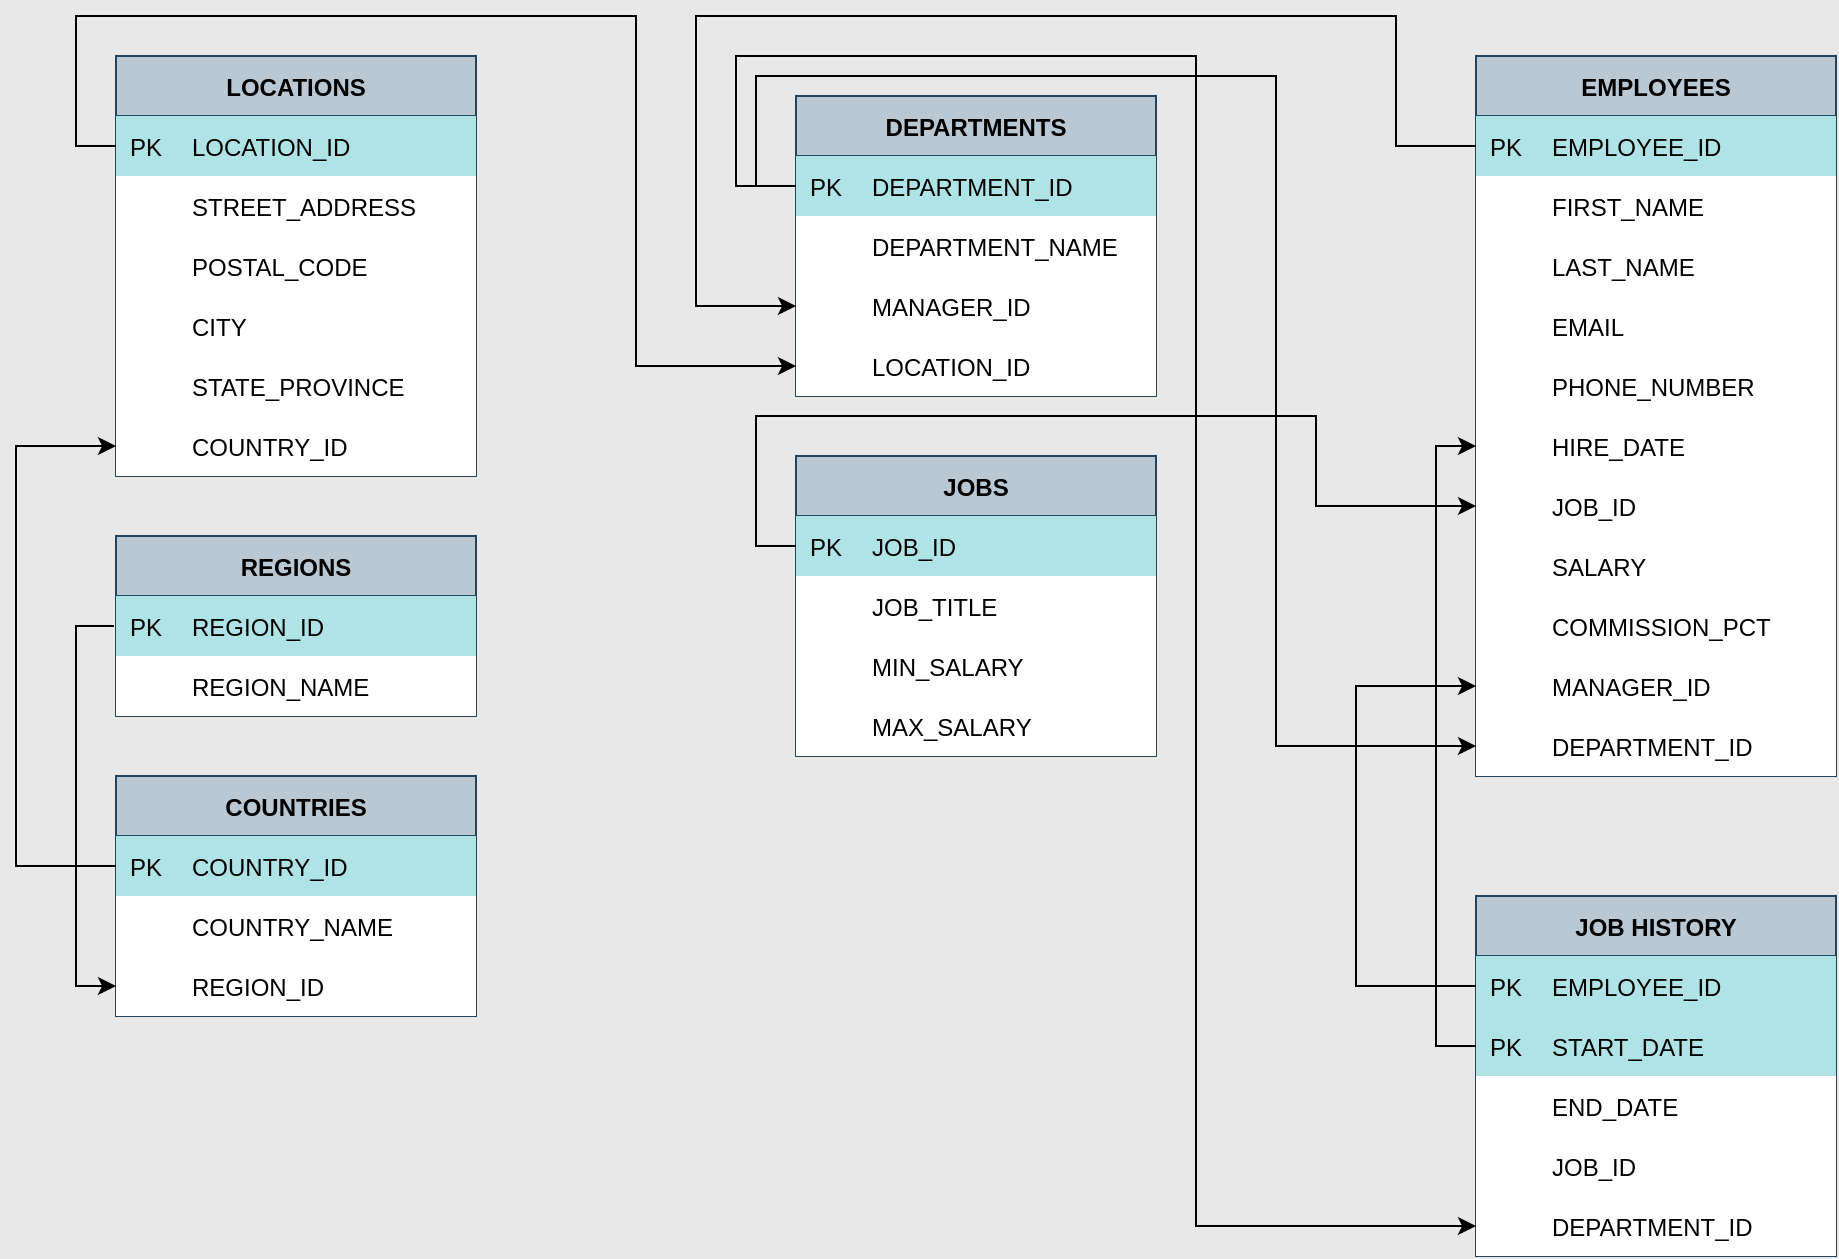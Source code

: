 <mxfile version="20.8.5" type="github">
  <diagram id="HLguGYN4r0BO6zbHhLUL" name="Page-1">
    <mxGraphModel dx="2074" dy="1160" grid="1" gridSize="10" guides="1" tooltips="1" connect="1" arrows="1" fold="1" page="1" pageScale="1" pageWidth="1100" pageHeight="850" background="#E8E8E8" math="0" shadow="0">
      <root>
        <mxCell id="0" />
        <mxCell id="1" parent="0" />
        <mxCell id="9vL8RQ6ZQGDi2CTPwXc4-53" value="REGIONS" style="shape=table;startSize=30;container=1;collapsible=1;childLayout=tableLayout;fixedRows=1;rowLines=0;fontStyle=1;align=center;resizeLast=1;swimlaneFillColor=none;fillColor=#bac8d3;strokeColor=#23445d;" parent="1" vertex="1">
          <mxGeometry x="120" y="380" width="180" height="90" as="geometry">
            <mxRectangle x="40" y="80" width="100" height="30" as="alternateBounds" />
          </mxGeometry>
        </mxCell>
        <mxCell id="9vL8RQ6ZQGDi2CTPwXc4-57" value="" style="shape=tableRow;horizontal=0;startSize=0;swimlaneHead=0;swimlaneBody=0;collapsible=0;dropTarget=0;points=[[0,0.5],[1,0.5]];portConstraint=eastwest;top=0;left=0;right=0;bottom=0;perimeterSpacing=1;swimlaneFillColor=none;" parent="9vL8RQ6ZQGDi2CTPwXc4-53" vertex="1">
          <mxGeometry y="30" width="180" height="30" as="geometry" />
        </mxCell>
        <mxCell id="9vL8RQ6ZQGDi2CTPwXc4-58" value="PK" style="shape=partialRectangle;connectable=0;top=0;left=0;bottom=0;right=0;editable=1;overflow=hidden;labelBorderColor=none;perimeterSpacing=0;swimlaneFillColor=none;fillColor=#b0e3e6;strokeColor=#0e8088;" parent="9vL8RQ6ZQGDi2CTPwXc4-57" vertex="1">
          <mxGeometry width="30" height="30" as="geometry">
            <mxRectangle width="30" height="30" as="alternateBounds" />
          </mxGeometry>
        </mxCell>
        <mxCell id="9vL8RQ6ZQGDi2CTPwXc4-59" value="REGION_ID" style="shape=partialRectangle;connectable=0;top=0;left=0;bottom=0;right=0;align=left;spacingLeft=6;overflow=hidden;swimlaneFillColor=none;fillColor=#b0e3e6;strokeColor=#0e8088;" parent="9vL8RQ6ZQGDi2CTPwXc4-57" vertex="1">
          <mxGeometry x="30" width="150" height="30" as="geometry">
            <mxRectangle width="150" height="30" as="alternateBounds" />
          </mxGeometry>
        </mxCell>
        <mxCell id="9vL8RQ6ZQGDi2CTPwXc4-60" value="" style="shape=tableRow;horizontal=0;startSize=0;swimlaneHead=0;swimlaneBody=0;collapsible=0;dropTarget=0;points=[[0,0.5],[1,0.5]];portConstraint=eastwest;top=0;left=0;right=0;bottom=0;swimlaneFillColor=none;" parent="9vL8RQ6ZQGDi2CTPwXc4-53" vertex="1">
          <mxGeometry y="60" width="180" height="30" as="geometry" />
        </mxCell>
        <mxCell id="9vL8RQ6ZQGDi2CTPwXc4-61" value="" style="shape=partialRectangle;connectable=0;top=0;left=0;bottom=0;right=0;editable=1;overflow=hidden;swimlaneFillColor=none;" parent="9vL8RQ6ZQGDi2CTPwXc4-60" vertex="1">
          <mxGeometry width="30" height="30" as="geometry">
            <mxRectangle width="30" height="30" as="alternateBounds" />
          </mxGeometry>
        </mxCell>
        <mxCell id="9vL8RQ6ZQGDi2CTPwXc4-62" value="REGION_NAME" style="shape=partialRectangle;connectable=0;top=0;left=0;bottom=0;right=0;align=left;spacingLeft=6;overflow=hidden;swimlaneFillColor=none;" parent="9vL8RQ6ZQGDi2CTPwXc4-60" vertex="1">
          <mxGeometry x="30" width="150" height="30" as="geometry">
            <mxRectangle width="150" height="30" as="alternateBounds" />
          </mxGeometry>
        </mxCell>
        <mxCell id="9vL8RQ6ZQGDi2CTPwXc4-69" value="LOCATIONS" style="shape=table;startSize=30;container=1;collapsible=1;childLayout=tableLayout;fixedRows=1;rowLines=0;fontStyle=1;align=center;resizeLast=1;swimlaneFillColor=none;fillColor=#bac8d3;strokeColor=#23445d;" parent="1" vertex="1">
          <mxGeometry x="120" y="140" width="180" height="210" as="geometry" />
        </mxCell>
        <mxCell id="9vL8RQ6ZQGDi2CTPwXc4-73" value="" style="shape=tableRow;horizontal=0;startSize=0;swimlaneHead=0;swimlaneBody=0;collapsible=0;dropTarget=0;points=[[0,0.5],[1,0.5]];portConstraint=eastwest;top=0;left=0;right=0;bottom=0;swimlaneFillColor=none;" parent="9vL8RQ6ZQGDi2CTPwXc4-69" vertex="1">
          <mxGeometry y="30" width="180" height="30" as="geometry" />
        </mxCell>
        <mxCell id="9vL8RQ6ZQGDi2CTPwXc4-74" value="PK" style="shape=partialRectangle;connectable=0;top=0;left=0;bottom=0;right=0;editable=1;overflow=hidden;swimlaneFillColor=none;fillColor=#b0e3e6;strokeColor=#0e8088;" parent="9vL8RQ6ZQGDi2CTPwXc4-73" vertex="1">
          <mxGeometry width="30" height="30" as="geometry">
            <mxRectangle width="30" height="30" as="alternateBounds" />
          </mxGeometry>
        </mxCell>
        <mxCell id="9vL8RQ6ZQGDi2CTPwXc4-75" value="LOCATION_ID" style="shape=partialRectangle;connectable=0;top=0;left=0;bottom=0;right=0;align=left;spacingLeft=6;overflow=hidden;swimlaneFillColor=none;fillColor=#b0e3e6;strokeColor=#0e8088;" parent="9vL8RQ6ZQGDi2CTPwXc4-73" vertex="1">
          <mxGeometry x="30" width="150" height="30" as="geometry">
            <mxRectangle width="150" height="30" as="alternateBounds" />
          </mxGeometry>
        </mxCell>
        <mxCell id="9vL8RQ6ZQGDi2CTPwXc4-76" value="" style="shape=tableRow;horizontal=0;startSize=0;swimlaneHead=0;swimlaneBody=0;collapsible=0;dropTarget=0;points=[[0,0.5],[1,0.5]];portConstraint=eastwest;top=0;left=0;right=0;bottom=0;swimlaneFillColor=none;" parent="9vL8RQ6ZQGDi2CTPwXc4-69" vertex="1">
          <mxGeometry y="60" width="180" height="30" as="geometry" />
        </mxCell>
        <mxCell id="9vL8RQ6ZQGDi2CTPwXc4-77" value="" style="shape=partialRectangle;connectable=0;top=0;left=0;bottom=0;right=0;editable=1;overflow=hidden;swimlaneFillColor=none;" parent="9vL8RQ6ZQGDi2CTPwXc4-76" vertex="1">
          <mxGeometry width="30" height="30" as="geometry">
            <mxRectangle width="30" height="30" as="alternateBounds" />
          </mxGeometry>
        </mxCell>
        <mxCell id="9vL8RQ6ZQGDi2CTPwXc4-78" value="STREET_ADDRESS" style="shape=partialRectangle;connectable=0;top=0;left=0;bottom=0;right=0;align=left;spacingLeft=6;overflow=hidden;swimlaneFillColor=none;" parent="9vL8RQ6ZQGDi2CTPwXc4-76" vertex="1">
          <mxGeometry x="30" width="150" height="30" as="geometry">
            <mxRectangle width="150" height="30" as="alternateBounds" />
          </mxGeometry>
        </mxCell>
        <mxCell id="9vL8RQ6ZQGDi2CTPwXc4-79" value="" style="shape=tableRow;horizontal=0;startSize=0;swimlaneHead=0;swimlaneBody=0;collapsible=0;dropTarget=0;points=[[0,0.5],[1,0.5]];portConstraint=eastwest;top=0;left=0;right=0;bottom=0;swimlaneFillColor=none;" parent="9vL8RQ6ZQGDi2CTPwXc4-69" vertex="1">
          <mxGeometry y="90" width="180" height="30" as="geometry" />
        </mxCell>
        <mxCell id="9vL8RQ6ZQGDi2CTPwXc4-80" value="" style="shape=partialRectangle;connectable=0;top=0;left=0;bottom=0;right=0;editable=1;overflow=hidden;swimlaneFillColor=none;" parent="9vL8RQ6ZQGDi2CTPwXc4-79" vertex="1">
          <mxGeometry width="30" height="30" as="geometry">
            <mxRectangle width="30" height="30" as="alternateBounds" />
          </mxGeometry>
        </mxCell>
        <mxCell id="9vL8RQ6ZQGDi2CTPwXc4-81" value="POSTAL_CODE" style="shape=partialRectangle;connectable=0;top=0;left=0;bottom=0;right=0;align=left;spacingLeft=6;overflow=hidden;swimlaneFillColor=none;" parent="9vL8RQ6ZQGDi2CTPwXc4-79" vertex="1">
          <mxGeometry x="30" width="150" height="30" as="geometry">
            <mxRectangle width="150" height="30" as="alternateBounds" />
          </mxGeometry>
        </mxCell>
        <mxCell id="9vL8RQ6ZQGDi2CTPwXc4-82" value="" style="shape=tableRow;horizontal=0;startSize=0;swimlaneHead=0;swimlaneBody=0;collapsible=0;dropTarget=0;points=[[0,0.5],[1,0.5]];portConstraint=eastwest;top=0;left=0;right=0;bottom=0;swimlaneFillColor=none;" parent="9vL8RQ6ZQGDi2CTPwXc4-69" vertex="1">
          <mxGeometry y="120" width="180" height="30" as="geometry" />
        </mxCell>
        <mxCell id="9vL8RQ6ZQGDi2CTPwXc4-83" value="" style="shape=partialRectangle;connectable=0;top=0;left=0;bottom=0;right=0;editable=1;overflow=hidden;swimlaneFillColor=none;" parent="9vL8RQ6ZQGDi2CTPwXc4-82" vertex="1">
          <mxGeometry width="30" height="30" as="geometry">
            <mxRectangle width="30" height="30" as="alternateBounds" />
          </mxGeometry>
        </mxCell>
        <mxCell id="9vL8RQ6ZQGDi2CTPwXc4-84" value="CITY" style="shape=partialRectangle;connectable=0;top=0;left=0;bottom=0;right=0;align=left;spacingLeft=6;overflow=hidden;swimlaneFillColor=none;" parent="9vL8RQ6ZQGDi2CTPwXc4-82" vertex="1">
          <mxGeometry x="30" width="150" height="30" as="geometry">
            <mxRectangle width="150" height="30" as="alternateBounds" />
          </mxGeometry>
        </mxCell>
        <mxCell id="9vL8RQ6ZQGDi2CTPwXc4-85" value="" style="shape=tableRow;horizontal=0;startSize=0;swimlaneHead=0;swimlaneBody=0;collapsible=0;dropTarget=0;points=[[0,0.5],[1,0.5]];portConstraint=eastwest;top=0;left=0;right=0;bottom=0;swimlaneFillColor=none;" parent="9vL8RQ6ZQGDi2CTPwXc4-69" vertex="1">
          <mxGeometry y="150" width="180" height="30" as="geometry" />
        </mxCell>
        <mxCell id="9vL8RQ6ZQGDi2CTPwXc4-86" value="" style="shape=partialRectangle;connectable=0;top=0;left=0;bottom=0;right=0;editable=1;overflow=hidden;swimlaneFillColor=none;" parent="9vL8RQ6ZQGDi2CTPwXc4-85" vertex="1">
          <mxGeometry width="30" height="30" as="geometry">
            <mxRectangle width="30" height="30" as="alternateBounds" />
          </mxGeometry>
        </mxCell>
        <mxCell id="9vL8RQ6ZQGDi2CTPwXc4-87" value="STATE_PROVINCE" style="shape=partialRectangle;connectable=0;top=0;left=0;bottom=0;right=0;align=left;spacingLeft=6;overflow=hidden;swimlaneFillColor=none;" parent="9vL8RQ6ZQGDi2CTPwXc4-85" vertex="1">
          <mxGeometry x="30" width="150" height="30" as="geometry">
            <mxRectangle width="150" height="30" as="alternateBounds" />
          </mxGeometry>
        </mxCell>
        <mxCell id="9vL8RQ6ZQGDi2CTPwXc4-88" value="" style="shape=tableRow;horizontal=0;startSize=0;swimlaneHead=0;swimlaneBody=0;collapsible=0;dropTarget=0;points=[[0,0.5],[1,0.5]];portConstraint=eastwest;top=0;left=0;right=0;bottom=0;swimlaneFillColor=none;" parent="9vL8RQ6ZQGDi2CTPwXc4-69" vertex="1">
          <mxGeometry y="180" width="180" height="30" as="geometry" />
        </mxCell>
        <mxCell id="9vL8RQ6ZQGDi2CTPwXc4-89" value="" style="shape=partialRectangle;connectable=0;top=0;left=0;bottom=0;right=0;editable=1;overflow=hidden;swimlaneFillColor=none;" parent="9vL8RQ6ZQGDi2CTPwXc4-88" vertex="1">
          <mxGeometry width="30" height="30" as="geometry">
            <mxRectangle width="30" height="30" as="alternateBounds" />
          </mxGeometry>
        </mxCell>
        <mxCell id="9vL8RQ6ZQGDi2CTPwXc4-90" value="COUNTRY_ID" style="shape=partialRectangle;connectable=0;top=0;left=0;bottom=0;right=0;align=left;spacingLeft=6;overflow=hidden;swimlaneFillColor=none;" parent="9vL8RQ6ZQGDi2CTPwXc4-88" vertex="1">
          <mxGeometry x="30" width="150" height="30" as="geometry">
            <mxRectangle width="150" height="30" as="alternateBounds" />
          </mxGeometry>
        </mxCell>
        <mxCell id="9vL8RQ6ZQGDi2CTPwXc4-91" value="DEPARTMENTS" style="shape=table;startSize=30;container=1;collapsible=1;childLayout=tableLayout;fixedRows=1;rowLines=0;fontStyle=1;align=center;resizeLast=1;swimlaneFillColor=none;fillColor=#bac8d3;strokeColor=#23445d;" parent="1" vertex="1">
          <mxGeometry x="460" y="160" width="180" height="150" as="geometry" />
        </mxCell>
        <mxCell id="9vL8RQ6ZQGDi2CTPwXc4-95" value="" style="shape=tableRow;horizontal=0;startSize=0;swimlaneHead=0;swimlaneBody=0;collapsible=0;dropTarget=0;points=[[0,0.5],[1,0.5]];portConstraint=eastwest;top=0;left=0;right=0;bottom=0;swimlaneFillColor=none;" parent="9vL8RQ6ZQGDi2CTPwXc4-91" vertex="1">
          <mxGeometry y="30" width="180" height="30" as="geometry" />
        </mxCell>
        <mxCell id="9vL8RQ6ZQGDi2CTPwXc4-96" value="PK" style="shape=partialRectangle;connectable=0;top=0;left=0;bottom=0;right=0;editable=1;overflow=hidden;swimlaneFillColor=none;fillColor=#b0e3e6;strokeColor=#0e8088;" parent="9vL8RQ6ZQGDi2CTPwXc4-95" vertex="1">
          <mxGeometry width="30" height="30" as="geometry">
            <mxRectangle width="30" height="30" as="alternateBounds" />
          </mxGeometry>
        </mxCell>
        <mxCell id="9vL8RQ6ZQGDi2CTPwXc4-97" value="DEPARTMENT_ID" style="shape=partialRectangle;connectable=0;top=0;left=0;bottom=0;right=0;align=left;spacingLeft=6;overflow=hidden;swimlaneFillColor=none;fillColor=#b0e3e6;strokeColor=#0e8088;" parent="9vL8RQ6ZQGDi2CTPwXc4-95" vertex="1">
          <mxGeometry x="30" width="150" height="30" as="geometry">
            <mxRectangle width="150" height="30" as="alternateBounds" />
          </mxGeometry>
        </mxCell>
        <mxCell id="9vL8RQ6ZQGDi2CTPwXc4-98" value="" style="shape=tableRow;horizontal=0;startSize=0;swimlaneHead=0;swimlaneBody=0;collapsible=0;dropTarget=0;points=[[0,0.5],[1,0.5]];portConstraint=eastwest;top=0;left=0;right=0;bottom=0;swimlaneFillColor=none;" parent="9vL8RQ6ZQGDi2CTPwXc4-91" vertex="1">
          <mxGeometry y="60" width="180" height="30" as="geometry" />
        </mxCell>
        <mxCell id="9vL8RQ6ZQGDi2CTPwXc4-99" value="" style="shape=partialRectangle;connectable=0;top=0;left=0;bottom=0;right=0;editable=1;overflow=hidden;swimlaneFillColor=none;" parent="9vL8RQ6ZQGDi2CTPwXc4-98" vertex="1">
          <mxGeometry width="30" height="30" as="geometry">
            <mxRectangle width="30" height="30" as="alternateBounds" />
          </mxGeometry>
        </mxCell>
        <mxCell id="9vL8RQ6ZQGDi2CTPwXc4-100" value="DEPARTMENT_NAME" style="shape=partialRectangle;connectable=0;top=0;left=0;bottom=0;right=0;align=left;spacingLeft=6;overflow=hidden;swimlaneFillColor=none;" parent="9vL8RQ6ZQGDi2CTPwXc4-98" vertex="1">
          <mxGeometry x="30" width="150" height="30" as="geometry">
            <mxRectangle width="150" height="30" as="alternateBounds" />
          </mxGeometry>
        </mxCell>
        <mxCell id="9vL8RQ6ZQGDi2CTPwXc4-101" value="" style="shape=tableRow;horizontal=0;startSize=0;swimlaneHead=0;swimlaneBody=0;collapsible=0;dropTarget=0;points=[[0,0.5],[1,0.5]];portConstraint=eastwest;top=0;left=0;right=0;bottom=0;swimlaneFillColor=none;" parent="9vL8RQ6ZQGDi2CTPwXc4-91" vertex="1">
          <mxGeometry y="90" width="180" height="30" as="geometry" />
        </mxCell>
        <mxCell id="9vL8RQ6ZQGDi2CTPwXc4-102" value="" style="shape=partialRectangle;connectable=0;top=0;left=0;bottom=0;right=0;editable=1;overflow=hidden;swimlaneFillColor=none;" parent="9vL8RQ6ZQGDi2CTPwXc4-101" vertex="1">
          <mxGeometry width="30" height="30" as="geometry">
            <mxRectangle width="30" height="30" as="alternateBounds" />
          </mxGeometry>
        </mxCell>
        <mxCell id="9vL8RQ6ZQGDi2CTPwXc4-103" value="MANAGER_ID" style="shape=partialRectangle;connectable=0;top=0;left=0;bottom=0;right=0;align=left;spacingLeft=6;overflow=hidden;swimlaneFillColor=none;" parent="9vL8RQ6ZQGDi2CTPwXc4-101" vertex="1">
          <mxGeometry x="30" width="150" height="30" as="geometry">
            <mxRectangle width="150" height="30" as="alternateBounds" />
          </mxGeometry>
        </mxCell>
        <mxCell id="9vL8RQ6ZQGDi2CTPwXc4-104" value="" style="shape=tableRow;horizontal=0;startSize=0;swimlaneHead=0;swimlaneBody=0;collapsible=0;dropTarget=0;points=[[0,0.5],[1,0.5]];portConstraint=eastwest;top=0;left=0;right=0;bottom=0;swimlaneFillColor=none;" parent="9vL8RQ6ZQGDi2CTPwXc4-91" vertex="1">
          <mxGeometry y="120" width="180" height="30" as="geometry" />
        </mxCell>
        <mxCell id="9vL8RQ6ZQGDi2CTPwXc4-105" value="" style="shape=partialRectangle;connectable=0;top=0;left=0;bottom=0;right=0;editable=1;overflow=hidden;swimlaneFillColor=none;" parent="9vL8RQ6ZQGDi2CTPwXc4-104" vertex="1">
          <mxGeometry width="30" height="30" as="geometry">
            <mxRectangle width="30" height="30" as="alternateBounds" />
          </mxGeometry>
        </mxCell>
        <mxCell id="9vL8RQ6ZQGDi2CTPwXc4-106" value="LOCATION_ID" style="shape=partialRectangle;connectable=0;top=0;left=0;bottom=0;right=0;align=left;spacingLeft=6;overflow=hidden;swimlaneFillColor=none;" parent="9vL8RQ6ZQGDi2CTPwXc4-104" vertex="1">
          <mxGeometry x="30" width="150" height="30" as="geometry">
            <mxRectangle width="150" height="30" as="alternateBounds" />
          </mxGeometry>
        </mxCell>
        <mxCell id="9vL8RQ6ZQGDi2CTPwXc4-107" value="JOBS" style="shape=table;startSize=30;container=1;collapsible=1;childLayout=tableLayout;fixedRows=1;rowLines=0;fontStyle=1;align=center;resizeLast=1;swimlaneFillColor=none;fillColor=#bac8d3;strokeColor=#23445d;" parent="1" vertex="1">
          <mxGeometry x="460" y="340" width="180" height="150" as="geometry" />
        </mxCell>
        <mxCell id="9vL8RQ6ZQGDi2CTPwXc4-111" value="" style="shape=tableRow;horizontal=0;startSize=0;swimlaneHead=0;swimlaneBody=0;collapsible=0;dropTarget=0;points=[[0,0.5],[1,0.5]];portConstraint=eastwest;top=0;left=0;right=0;bottom=0;swimlaneFillColor=none;" parent="9vL8RQ6ZQGDi2CTPwXc4-107" vertex="1">
          <mxGeometry y="30" width="180" height="30" as="geometry" />
        </mxCell>
        <mxCell id="9vL8RQ6ZQGDi2CTPwXc4-112" value="PK" style="shape=partialRectangle;connectable=0;top=0;left=0;bottom=0;right=0;editable=1;overflow=hidden;swimlaneFillColor=none;fillColor=#b0e3e6;strokeColor=#0e8088;" parent="9vL8RQ6ZQGDi2CTPwXc4-111" vertex="1">
          <mxGeometry width="30" height="30" as="geometry">
            <mxRectangle width="30" height="30" as="alternateBounds" />
          </mxGeometry>
        </mxCell>
        <mxCell id="9vL8RQ6ZQGDi2CTPwXc4-113" value="JOB_ID" style="shape=partialRectangle;connectable=0;top=0;left=0;bottom=0;right=0;align=left;spacingLeft=6;overflow=hidden;swimlaneFillColor=none;fillColor=#b0e3e6;strokeColor=#0e8088;" parent="9vL8RQ6ZQGDi2CTPwXc4-111" vertex="1">
          <mxGeometry x="30" width="150" height="30" as="geometry">
            <mxRectangle width="150" height="30" as="alternateBounds" />
          </mxGeometry>
        </mxCell>
        <mxCell id="9vL8RQ6ZQGDi2CTPwXc4-114" value="" style="shape=tableRow;horizontal=0;startSize=0;swimlaneHead=0;swimlaneBody=0;collapsible=0;dropTarget=0;points=[[0,0.5],[1,0.5]];portConstraint=eastwest;top=0;left=0;right=0;bottom=0;swimlaneFillColor=none;" parent="9vL8RQ6ZQGDi2CTPwXc4-107" vertex="1">
          <mxGeometry y="60" width="180" height="30" as="geometry" />
        </mxCell>
        <mxCell id="9vL8RQ6ZQGDi2CTPwXc4-115" value="" style="shape=partialRectangle;connectable=0;top=0;left=0;bottom=0;right=0;editable=1;overflow=hidden;swimlaneFillColor=none;" parent="9vL8RQ6ZQGDi2CTPwXc4-114" vertex="1">
          <mxGeometry width="30" height="30" as="geometry">
            <mxRectangle width="30" height="30" as="alternateBounds" />
          </mxGeometry>
        </mxCell>
        <mxCell id="9vL8RQ6ZQGDi2CTPwXc4-116" value="JOB_TITLE" style="shape=partialRectangle;connectable=0;top=0;left=0;bottom=0;right=0;align=left;spacingLeft=6;overflow=hidden;swimlaneFillColor=none;" parent="9vL8RQ6ZQGDi2CTPwXc4-114" vertex="1">
          <mxGeometry x="30" width="150" height="30" as="geometry">
            <mxRectangle width="150" height="30" as="alternateBounds" />
          </mxGeometry>
        </mxCell>
        <mxCell id="9vL8RQ6ZQGDi2CTPwXc4-117" value="" style="shape=tableRow;horizontal=0;startSize=0;swimlaneHead=0;swimlaneBody=0;collapsible=0;dropTarget=0;points=[[0,0.5],[1,0.5]];portConstraint=eastwest;top=0;left=0;right=0;bottom=0;swimlaneFillColor=none;" parent="9vL8RQ6ZQGDi2CTPwXc4-107" vertex="1">
          <mxGeometry y="90" width="180" height="30" as="geometry" />
        </mxCell>
        <mxCell id="9vL8RQ6ZQGDi2CTPwXc4-118" value="" style="shape=partialRectangle;connectable=0;top=0;left=0;bottom=0;right=0;editable=1;overflow=hidden;swimlaneFillColor=none;" parent="9vL8RQ6ZQGDi2CTPwXc4-117" vertex="1">
          <mxGeometry width="30" height="30" as="geometry">
            <mxRectangle width="30" height="30" as="alternateBounds" />
          </mxGeometry>
        </mxCell>
        <mxCell id="9vL8RQ6ZQGDi2CTPwXc4-119" value="MIN_SALARY" style="shape=partialRectangle;connectable=0;top=0;left=0;bottom=0;right=0;align=left;spacingLeft=6;overflow=hidden;swimlaneFillColor=none;" parent="9vL8RQ6ZQGDi2CTPwXc4-117" vertex="1">
          <mxGeometry x="30" width="150" height="30" as="geometry">
            <mxRectangle width="150" height="30" as="alternateBounds" />
          </mxGeometry>
        </mxCell>
        <mxCell id="9vL8RQ6ZQGDi2CTPwXc4-133" value="" style="shape=tableRow;horizontal=0;startSize=0;swimlaneHead=0;swimlaneBody=0;collapsible=0;dropTarget=0;points=[[0,0.5],[1,0.5]];portConstraint=eastwest;top=0;left=0;right=0;bottom=0;swimlaneFillColor=none;" parent="9vL8RQ6ZQGDi2CTPwXc4-107" vertex="1">
          <mxGeometry y="120" width="180" height="30" as="geometry" />
        </mxCell>
        <mxCell id="9vL8RQ6ZQGDi2CTPwXc4-134" value="" style="shape=partialRectangle;connectable=0;top=0;left=0;bottom=0;right=0;editable=1;overflow=hidden;swimlaneFillColor=none;" parent="9vL8RQ6ZQGDi2CTPwXc4-133" vertex="1">
          <mxGeometry width="30" height="30" as="geometry">
            <mxRectangle width="30" height="30" as="alternateBounds" />
          </mxGeometry>
        </mxCell>
        <mxCell id="9vL8RQ6ZQGDi2CTPwXc4-135" value="MAX_SALARY" style="shape=partialRectangle;connectable=0;top=0;left=0;bottom=0;right=0;align=left;spacingLeft=6;overflow=hidden;swimlaneFillColor=none;" parent="9vL8RQ6ZQGDi2CTPwXc4-133" vertex="1">
          <mxGeometry x="30" width="150" height="30" as="geometry">
            <mxRectangle width="150" height="30" as="alternateBounds" />
          </mxGeometry>
        </mxCell>
        <mxCell id="9vL8RQ6ZQGDi2CTPwXc4-136" value="EMPLOYEES" style="shape=table;startSize=30;container=1;collapsible=1;childLayout=tableLayout;fixedRows=1;rowLines=0;fontStyle=1;align=center;resizeLast=1;swimlaneFillColor=none;fillColor=#bac8d3;strokeColor=#23445d;" parent="1" vertex="1">
          <mxGeometry x="800" y="140" width="180" height="360" as="geometry" />
        </mxCell>
        <mxCell id="9vL8RQ6ZQGDi2CTPwXc4-140" value="" style="shape=tableRow;horizontal=0;startSize=0;swimlaneHead=0;swimlaneBody=0;collapsible=0;dropTarget=0;points=[[0,0.5],[1,0.5]];portConstraint=eastwest;top=0;left=0;right=0;bottom=0;swimlaneFillColor=none;" parent="9vL8RQ6ZQGDi2CTPwXc4-136" vertex="1">
          <mxGeometry y="30" width="180" height="30" as="geometry" />
        </mxCell>
        <mxCell id="9vL8RQ6ZQGDi2CTPwXc4-141" value="PK" style="shape=partialRectangle;connectable=0;top=0;left=0;bottom=0;right=0;editable=1;overflow=hidden;swimlaneFillColor=none;fillColor=#b0e3e6;strokeColor=#0e8088;" parent="9vL8RQ6ZQGDi2CTPwXc4-140" vertex="1">
          <mxGeometry width="30" height="30" as="geometry">
            <mxRectangle width="30" height="30" as="alternateBounds" />
          </mxGeometry>
        </mxCell>
        <mxCell id="9vL8RQ6ZQGDi2CTPwXc4-142" value="EMPLOYEE_ID" style="shape=partialRectangle;connectable=0;top=0;left=0;bottom=0;right=0;align=left;spacingLeft=6;overflow=hidden;swimlaneFillColor=none;fillColor=#b0e3e6;strokeColor=#0e8088;" parent="9vL8RQ6ZQGDi2CTPwXc4-140" vertex="1">
          <mxGeometry x="30" width="150" height="30" as="geometry">
            <mxRectangle width="150" height="30" as="alternateBounds" />
          </mxGeometry>
        </mxCell>
        <mxCell id="9vL8RQ6ZQGDi2CTPwXc4-143" value="" style="shape=tableRow;horizontal=0;startSize=0;swimlaneHead=0;swimlaneBody=0;collapsible=0;dropTarget=0;points=[[0,0.5],[1,0.5]];portConstraint=eastwest;top=0;left=0;right=0;bottom=0;swimlaneFillColor=none;" parent="9vL8RQ6ZQGDi2CTPwXc4-136" vertex="1">
          <mxGeometry y="60" width="180" height="30" as="geometry" />
        </mxCell>
        <mxCell id="9vL8RQ6ZQGDi2CTPwXc4-144" value="" style="shape=partialRectangle;connectable=0;top=0;left=0;bottom=0;right=0;editable=1;overflow=hidden;swimlaneFillColor=none;" parent="9vL8RQ6ZQGDi2CTPwXc4-143" vertex="1">
          <mxGeometry width="30" height="30" as="geometry">
            <mxRectangle width="30" height="30" as="alternateBounds" />
          </mxGeometry>
        </mxCell>
        <mxCell id="9vL8RQ6ZQGDi2CTPwXc4-145" value="FIRST_NAME" style="shape=partialRectangle;connectable=0;top=0;left=0;bottom=0;right=0;align=left;spacingLeft=6;overflow=hidden;swimlaneFillColor=none;" parent="9vL8RQ6ZQGDi2CTPwXc4-143" vertex="1">
          <mxGeometry x="30" width="150" height="30" as="geometry">
            <mxRectangle width="150" height="30" as="alternateBounds" />
          </mxGeometry>
        </mxCell>
        <mxCell id="9vL8RQ6ZQGDi2CTPwXc4-146" value="" style="shape=tableRow;horizontal=0;startSize=0;swimlaneHead=0;swimlaneBody=0;collapsible=0;dropTarget=0;points=[[0,0.5],[1,0.5]];portConstraint=eastwest;top=0;left=0;right=0;bottom=0;swimlaneFillColor=none;" parent="9vL8RQ6ZQGDi2CTPwXc4-136" vertex="1">
          <mxGeometry y="90" width="180" height="30" as="geometry" />
        </mxCell>
        <mxCell id="9vL8RQ6ZQGDi2CTPwXc4-147" value="" style="shape=partialRectangle;connectable=0;top=0;left=0;bottom=0;right=0;editable=1;overflow=hidden;swimlaneFillColor=none;" parent="9vL8RQ6ZQGDi2CTPwXc4-146" vertex="1">
          <mxGeometry width="30" height="30" as="geometry">
            <mxRectangle width="30" height="30" as="alternateBounds" />
          </mxGeometry>
        </mxCell>
        <mxCell id="9vL8RQ6ZQGDi2CTPwXc4-148" value="LAST_NAME" style="shape=partialRectangle;connectable=0;top=0;left=0;bottom=0;right=0;align=left;spacingLeft=6;overflow=hidden;swimlaneFillColor=none;" parent="9vL8RQ6ZQGDi2CTPwXc4-146" vertex="1">
          <mxGeometry x="30" width="150" height="30" as="geometry">
            <mxRectangle width="150" height="30" as="alternateBounds" />
          </mxGeometry>
        </mxCell>
        <mxCell id="9vL8RQ6ZQGDi2CTPwXc4-149" value="" style="shape=tableRow;horizontal=0;startSize=0;swimlaneHead=0;swimlaneBody=0;collapsible=0;dropTarget=0;points=[[0,0.5],[1,0.5]];portConstraint=eastwest;top=0;left=0;right=0;bottom=0;swimlaneFillColor=none;" parent="9vL8RQ6ZQGDi2CTPwXc4-136" vertex="1">
          <mxGeometry y="120" width="180" height="30" as="geometry" />
        </mxCell>
        <mxCell id="9vL8RQ6ZQGDi2CTPwXc4-150" value="" style="shape=partialRectangle;connectable=0;top=0;left=0;bottom=0;right=0;editable=1;overflow=hidden;swimlaneFillColor=none;" parent="9vL8RQ6ZQGDi2CTPwXc4-149" vertex="1">
          <mxGeometry width="30" height="30" as="geometry">
            <mxRectangle width="30" height="30" as="alternateBounds" />
          </mxGeometry>
        </mxCell>
        <mxCell id="9vL8RQ6ZQGDi2CTPwXc4-151" value="EMAIL" style="shape=partialRectangle;connectable=0;top=0;left=0;bottom=0;right=0;align=left;spacingLeft=6;overflow=hidden;swimlaneFillColor=none;" parent="9vL8RQ6ZQGDi2CTPwXc4-149" vertex="1">
          <mxGeometry x="30" width="150" height="30" as="geometry">
            <mxRectangle width="150" height="30" as="alternateBounds" />
          </mxGeometry>
        </mxCell>
        <mxCell id="9vL8RQ6ZQGDi2CTPwXc4-152" value="" style="shape=tableRow;horizontal=0;startSize=0;swimlaneHead=0;swimlaneBody=0;collapsible=0;dropTarget=0;points=[[0,0.5],[1,0.5]];portConstraint=eastwest;top=0;left=0;right=0;bottom=0;swimlaneFillColor=none;" parent="9vL8RQ6ZQGDi2CTPwXc4-136" vertex="1">
          <mxGeometry y="150" width="180" height="30" as="geometry" />
        </mxCell>
        <mxCell id="9vL8RQ6ZQGDi2CTPwXc4-153" value="" style="shape=partialRectangle;connectable=0;top=0;left=0;bottom=0;right=0;editable=1;overflow=hidden;swimlaneFillColor=none;" parent="9vL8RQ6ZQGDi2CTPwXc4-152" vertex="1">
          <mxGeometry width="30" height="30" as="geometry">
            <mxRectangle width="30" height="30" as="alternateBounds" />
          </mxGeometry>
        </mxCell>
        <mxCell id="9vL8RQ6ZQGDi2CTPwXc4-154" value="PHONE_NUMBER" style="shape=partialRectangle;connectable=0;top=0;left=0;bottom=0;right=0;align=left;spacingLeft=6;overflow=hidden;swimlaneFillColor=none;" parent="9vL8RQ6ZQGDi2CTPwXc4-152" vertex="1">
          <mxGeometry x="30" width="150" height="30" as="geometry">
            <mxRectangle width="150" height="30" as="alternateBounds" />
          </mxGeometry>
        </mxCell>
        <mxCell id="9vL8RQ6ZQGDi2CTPwXc4-155" value="" style="shape=tableRow;horizontal=0;startSize=0;swimlaneHead=0;swimlaneBody=0;collapsible=0;dropTarget=0;points=[[0,0.5],[1,0.5]];portConstraint=eastwest;top=0;left=0;right=0;bottom=0;swimlaneFillColor=none;" parent="9vL8RQ6ZQGDi2CTPwXc4-136" vertex="1">
          <mxGeometry y="180" width="180" height="30" as="geometry" />
        </mxCell>
        <mxCell id="9vL8RQ6ZQGDi2CTPwXc4-156" value="" style="shape=partialRectangle;connectable=0;top=0;left=0;bottom=0;right=0;editable=1;overflow=hidden;swimlaneFillColor=none;" parent="9vL8RQ6ZQGDi2CTPwXc4-155" vertex="1">
          <mxGeometry width="30" height="30" as="geometry">
            <mxRectangle width="30" height="30" as="alternateBounds" />
          </mxGeometry>
        </mxCell>
        <mxCell id="9vL8RQ6ZQGDi2CTPwXc4-157" value="HIRE_DATE" style="shape=partialRectangle;connectable=0;top=0;left=0;bottom=0;right=0;align=left;spacingLeft=6;overflow=hidden;swimlaneFillColor=none;" parent="9vL8RQ6ZQGDi2CTPwXc4-155" vertex="1">
          <mxGeometry x="30" width="150" height="30" as="geometry">
            <mxRectangle width="150" height="30" as="alternateBounds" />
          </mxGeometry>
        </mxCell>
        <mxCell id="9vL8RQ6ZQGDi2CTPwXc4-158" value="" style="shape=tableRow;horizontal=0;startSize=0;swimlaneHead=0;swimlaneBody=0;collapsible=0;dropTarget=0;points=[[0,0.5],[1,0.5]];portConstraint=eastwest;top=0;left=0;right=0;bottom=0;swimlaneFillColor=none;" parent="9vL8RQ6ZQGDi2CTPwXc4-136" vertex="1">
          <mxGeometry y="210" width="180" height="30" as="geometry" />
        </mxCell>
        <mxCell id="9vL8RQ6ZQGDi2CTPwXc4-159" value="" style="shape=partialRectangle;connectable=0;top=0;left=0;bottom=0;right=0;editable=1;overflow=hidden;swimlaneFillColor=none;" parent="9vL8RQ6ZQGDi2CTPwXc4-158" vertex="1">
          <mxGeometry width="30" height="30" as="geometry">
            <mxRectangle width="30" height="30" as="alternateBounds" />
          </mxGeometry>
        </mxCell>
        <mxCell id="9vL8RQ6ZQGDi2CTPwXc4-160" value="JOB_ID" style="shape=partialRectangle;connectable=0;top=0;left=0;bottom=0;right=0;align=left;spacingLeft=6;overflow=hidden;swimlaneFillColor=none;" parent="9vL8RQ6ZQGDi2CTPwXc4-158" vertex="1">
          <mxGeometry x="30" width="150" height="30" as="geometry">
            <mxRectangle width="150" height="30" as="alternateBounds" />
          </mxGeometry>
        </mxCell>
        <mxCell id="9vL8RQ6ZQGDi2CTPwXc4-161" value="" style="shape=tableRow;horizontal=0;startSize=0;swimlaneHead=0;swimlaneBody=0;collapsible=0;dropTarget=0;points=[[0,0.5],[1,0.5]];portConstraint=eastwest;top=0;left=0;right=0;bottom=0;swimlaneFillColor=none;" parent="9vL8RQ6ZQGDi2CTPwXc4-136" vertex="1">
          <mxGeometry y="240" width="180" height="30" as="geometry" />
        </mxCell>
        <mxCell id="9vL8RQ6ZQGDi2CTPwXc4-162" value="" style="shape=partialRectangle;connectable=0;top=0;left=0;bottom=0;right=0;editable=1;overflow=hidden;swimlaneFillColor=none;" parent="9vL8RQ6ZQGDi2CTPwXc4-161" vertex="1">
          <mxGeometry width="30" height="30" as="geometry">
            <mxRectangle width="30" height="30" as="alternateBounds" />
          </mxGeometry>
        </mxCell>
        <mxCell id="9vL8RQ6ZQGDi2CTPwXc4-163" value="SALARY" style="shape=partialRectangle;connectable=0;top=0;left=0;bottom=0;right=0;align=left;spacingLeft=6;overflow=hidden;swimlaneFillColor=none;" parent="9vL8RQ6ZQGDi2CTPwXc4-161" vertex="1">
          <mxGeometry x="30" width="150" height="30" as="geometry">
            <mxRectangle width="150" height="30" as="alternateBounds" />
          </mxGeometry>
        </mxCell>
        <mxCell id="9vL8RQ6ZQGDi2CTPwXc4-164" value="" style="shape=tableRow;horizontal=0;startSize=0;swimlaneHead=0;swimlaneBody=0;collapsible=0;dropTarget=0;points=[[0,0.5],[1,0.5]];portConstraint=eastwest;top=0;left=0;right=0;bottom=0;swimlaneFillColor=none;" parent="9vL8RQ6ZQGDi2CTPwXc4-136" vertex="1">
          <mxGeometry y="270" width="180" height="30" as="geometry" />
        </mxCell>
        <mxCell id="9vL8RQ6ZQGDi2CTPwXc4-165" value="" style="shape=partialRectangle;connectable=0;top=0;left=0;bottom=0;right=0;editable=1;overflow=hidden;swimlaneFillColor=none;" parent="9vL8RQ6ZQGDi2CTPwXc4-164" vertex="1">
          <mxGeometry width="30" height="30" as="geometry">
            <mxRectangle width="30" height="30" as="alternateBounds" />
          </mxGeometry>
        </mxCell>
        <mxCell id="9vL8RQ6ZQGDi2CTPwXc4-166" value="COMMISSION_PCT" style="shape=partialRectangle;connectable=0;top=0;left=0;bottom=0;right=0;align=left;spacingLeft=6;overflow=hidden;swimlaneFillColor=none;" parent="9vL8RQ6ZQGDi2CTPwXc4-164" vertex="1">
          <mxGeometry x="30" width="150" height="30" as="geometry">
            <mxRectangle width="150" height="30" as="alternateBounds" />
          </mxGeometry>
        </mxCell>
        <mxCell id="9vL8RQ6ZQGDi2CTPwXc4-167" value="" style="shape=tableRow;horizontal=0;startSize=0;swimlaneHead=0;swimlaneBody=0;collapsible=0;dropTarget=0;points=[[0,0.5],[1,0.5]];portConstraint=eastwest;top=0;left=0;right=0;bottom=0;swimlaneFillColor=none;" parent="9vL8RQ6ZQGDi2CTPwXc4-136" vertex="1">
          <mxGeometry y="300" width="180" height="30" as="geometry" />
        </mxCell>
        <mxCell id="9vL8RQ6ZQGDi2CTPwXc4-168" value="" style="shape=partialRectangle;connectable=0;top=0;left=0;bottom=0;right=0;editable=1;overflow=hidden;swimlaneFillColor=none;" parent="9vL8RQ6ZQGDi2CTPwXc4-167" vertex="1">
          <mxGeometry width="30" height="30" as="geometry">
            <mxRectangle width="30" height="30" as="alternateBounds" />
          </mxGeometry>
        </mxCell>
        <mxCell id="9vL8RQ6ZQGDi2CTPwXc4-169" value="MANAGER_ID" style="shape=partialRectangle;connectable=0;top=0;left=0;bottom=0;right=0;align=left;spacingLeft=6;overflow=hidden;swimlaneFillColor=none;" parent="9vL8RQ6ZQGDi2CTPwXc4-167" vertex="1">
          <mxGeometry x="30" width="150" height="30" as="geometry">
            <mxRectangle width="150" height="30" as="alternateBounds" />
          </mxGeometry>
        </mxCell>
        <mxCell id="9vL8RQ6ZQGDi2CTPwXc4-170" value="" style="shape=tableRow;horizontal=0;startSize=0;swimlaneHead=0;swimlaneBody=0;collapsible=0;dropTarget=0;points=[[0,0.5],[1,0.5]];portConstraint=eastwest;top=0;left=0;right=0;bottom=0;swimlaneFillColor=none;" parent="9vL8RQ6ZQGDi2CTPwXc4-136" vertex="1">
          <mxGeometry y="330" width="180" height="30" as="geometry" />
        </mxCell>
        <mxCell id="9vL8RQ6ZQGDi2CTPwXc4-171" value="" style="shape=partialRectangle;connectable=0;top=0;left=0;bottom=0;right=0;editable=1;overflow=hidden;swimlaneFillColor=none;" parent="9vL8RQ6ZQGDi2CTPwXc4-170" vertex="1">
          <mxGeometry width="30" height="30" as="geometry">
            <mxRectangle width="30" height="30" as="alternateBounds" />
          </mxGeometry>
        </mxCell>
        <mxCell id="9vL8RQ6ZQGDi2CTPwXc4-172" value="DEPARTMENT_ID" style="shape=partialRectangle;connectable=0;top=0;left=0;bottom=0;right=0;align=left;spacingLeft=6;overflow=hidden;swimlaneFillColor=none;" parent="9vL8RQ6ZQGDi2CTPwXc4-170" vertex="1">
          <mxGeometry x="30" width="150" height="30" as="geometry">
            <mxRectangle width="150" height="30" as="alternateBounds" />
          </mxGeometry>
        </mxCell>
        <mxCell id="9vL8RQ6ZQGDi2CTPwXc4-173" value="JOB HISTORY" style="shape=table;startSize=30;container=1;collapsible=1;childLayout=tableLayout;fixedRows=1;rowLines=0;fontStyle=1;align=center;resizeLast=1;swimlaneFillColor=none;fillColor=#bac8d3;strokeColor=#23445d;" parent="1" vertex="1">
          <mxGeometry x="800" y="560" width="180" height="180" as="geometry" />
        </mxCell>
        <mxCell id="9vL8RQ6ZQGDi2CTPwXc4-177" value="" style="shape=tableRow;horizontal=0;startSize=0;swimlaneHead=0;swimlaneBody=0;collapsible=0;dropTarget=0;points=[[0,0.5],[1,0.5]];portConstraint=eastwest;top=0;left=0;right=0;bottom=0;swimlaneFillColor=none;" parent="9vL8RQ6ZQGDi2CTPwXc4-173" vertex="1">
          <mxGeometry y="30" width="180" height="30" as="geometry" />
        </mxCell>
        <mxCell id="9vL8RQ6ZQGDi2CTPwXc4-178" value="PK" style="shape=partialRectangle;connectable=0;top=0;left=0;bottom=0;right=0;editable=1;overflow=hidden;swimlaneFillColor=none;fillColor=#b0e3e6;strokeColor=#0e8088;" parent="9vL8RQ6ZQGDi2CTPwXc4-177" vertex="1">
          <mxGeometry width="30" height="30" as="geometry">
            <mxRectangle width="30" height="30" as="alternateBounds" />
          </mxGeometry>
        </mxCell>
        <mxCell id="9vL8RQ6ZQGDi2CTPwXc4-179" value="EMPLOYEE_ID" style="shape=partialRectangle;connectable=0;top=0;left=0;bottom=0;right=0;align=left;spacingLeft=6;overflow=hidden;swimlaneFillColor=none;fillColor=#b0e3e6;strokeColor=#0e8088;" parent="9vL8RQ6ZQGDi2CTPwXc4-177" vertex="1">
          <mxGeometry x="30" width="150" height="30" as="geometry">
            <mxRectangle width="150" height="30" as="alternateBounds" />
          </mxGeometry>
        </mxCell>
        <mxCell id="9vL8RQ6ZQGDi2CTPwXc4-180" value="" style="shape=tableRow;horizontal=0;startSize=0;swimlaneHead=0;swimlaneBody=0;collapsible=0;dropTarget=0;points=[[0,0.5],[1,0.5]];portConstraint=eastwest;top=0;left=0;right=0;bottom=0;swimlaneFillColor=none;" parent="9vL8RQ6ZQGDi2CTPwXc4-173" vertex="1">
          <mxGeometry y="60" width="180" height="30" as="geometry" />
        </mxCell>
        <mxCell id="9vL8RQ6ZQGDi2CTPwXc4-181" value="PK" style="shape=partialRectangle;connectable=0;top=0;left=0;bottom=0;right=0;editable=1;overflow=hidden;swimlaneFillColor=none;fillColor=#b0e3e6;strokeColor=#0e8088;" parent="9vL8RQ6ZQGDi2CTPwXc4-180" vertex="1">
          <mxGeometry width="30" height="30" as="geometry">
            <mxRectangle width="30" height="30" as="alternateBounds" />
          </mxGeometry>
        </mxCell>
        <mxCell id="9vL8RQ6ZQGDi2CTPwXc4-182" value="START_DATE" style="shape=partialRectangle;connectable=0;top=0;left=0;bottom=0;right=0;align=left;spacingLeft=6;overflow=hidden;swimlaneFillColor=none;fillColor=#b0e3e6;strokeColor=#0e8088;" parent="9vL8RQ6ZQGDi2CTPwXc4-180" vertex="1">
          <mxGeometry x="30" width="150" height="30" as="geometry">
            <mxRectangle width="150" height="30" as="alternateBounds" />
          </mxGeometry>
        </mxCell>
        <mxCell id="9vL8RQ6ZQGDi2CTPwXc4-183" value="" style="shape=tableRow;horizontal=0;startSize=0;swimlaneHead=0;swimlaneBody=0;collapsible=0;dropTarget=0;points=[[0,0.5],[1,0.5]];portConstraint=eastwest;top=0;left=0;right=0;bottom=0;swimlaneFillColor=none;" parent="9vL8RQ6ZQGDi2CTPwXc4-173" vertex="1">
          <mxGeometry y="90" width="180" height="30" as="geometry" />
        </mxCell>
        <mxCell id="9vL8RQ6ZQGDi2CTPwXc4-184" value="" style="shape=partialRectangle;connectable=0;top=0;left=0;bottom=0;right=0;editable=1;overflow=hidden;swimlaneFillColor=none;" parent="9vL8RQ6ZQGDi2CTPwXc4-183" vertex="1">
          <mxGeometry width="30" height="30" as="geometry">
            <mxRectangle width="30" height="30" as="alternateBounds" />
          </mxGeometry>
        </mxCell>
        <mxCell id="9vL8RQ6ZQGDi2CTPwXc4-185" value="END_DATE" style="shape=partialRectangle;connectable=0;top=0;left=0;bottom=0;right=0;align=left;spacingLeft=6;overflow=hidden;swimlaneFillColor=none;" parent="9vL8RQ6ZQGDi2CTPwXc4-183" vertex="1">
          <mxGeometry x="30" width="150" height="30" as="geometry">
            <mxRectangle width="150" height="30" as="alternateBounds" />
          </mxGeometry>
        </mxCell>
        <mxCell id="9vL8RQ6ZQGDi2CTPwXc4-186" value="" style="shape=tableRow;horizontal=0;startSize=0;swimlaneHead=0;swimlaneBody=0;collapsible=0;dropTarget=0;points=[[0,0.5],[1,0.5]];portConstraint=eastwest;top=0;left=0;right=0;bottom=0;swimlaneFillColor=none;" parent="9vL8RQ6ZQGDi2CTPwXc4-173" vertex="1">
          <mxGeometry y="120" width="180" height="30" as="geometry" />
        </mxCell>
        <mxCell id="9vL8RQ6ZQGDi2CTPwXc4-187" value="" style="shape=partialRectangle;connectable=0;top=0;left=0;bottom=0;right=0;editable=1;overflow=hidden;swimlaneFillColor=none;" parent="9vL8RQ6ZQGDi2CTPwXc4-186" vertex="1">
          <mxGeometry width="30" height="30" as="geometry">
            <mxRectangle width="30" height="30" as="alternateBounds" />
          </mxGeometry>
        </mxCell>
        <mxCell id="9vL8RQ6ZQGDi2CTPwXc4-188" value="JOB_ID" style="shape=partialRectangle;connectable=0;top=0;left=0;bottom=0;right=0;align=left;spacingLeft=6;overflow=hidden;swimlaneFillColor=none;" parent="9vL8RQ6ZQGDi2CTPwXc4-186" vertex="1">
          <mxGeometry x="30" width="150" height="30" as="geometry">
            <mxRectangle width="150" height="30" as="alternateBounds" />
          </mxGeometry>
        </mxCell>
        <mxCell id="9vL8RQ6ZQGDi2CTPwXc4-189" value="" style="shape=tableRow;horizontal=0;startSize=0;swimlaneHead=0;swimlaneBody=0;collapsible=0;dropTarget=0;points=[[0,0.5],[1,0.5]];portConstraint=eastwest;top=0;left=0;right=0;bottom=0;swimlaneFillColor=none;" parent="9vL8RQ6ZQGDi2CTPwXc4-173" vertex="1">
          <mxGeometry y="150" width="180" height="30" as="geometry" />
        </mxCell>
        <mxCell id="9vL8RQ6ZQGDi2CTPwXc4-190" value="" style="shape=partialRectangle;connectable=0;top=0;left=0;bottom=0;right=0;editable=1;overflow=hidden;swimlaneFillColor=none;" parent="9vL8RQ6ZQGDi2CTPwXc4-189" vertex="1">
          <mxGeometry width="30" height="30" as="geometry">
            <mxRectangle width="30" height="30" as="alternateBounds" />
          </mxGeometry>
        </mxCell>
        <mxCell id="9vL8RQ6ZQGDi2CTPwXc4-191" value="DEPARTMENT_ID" style="shape=partialRectangle;connectable=0;top=0;left=0;bottom=0;right=0;align=left;spacingLeft=6;overflow=hidden;swimlaneFillColor=none;" parent="9vL8RQ6ZQGDi2CTPwXc4-189" vertex="1">
          <mxGeometry x="30" width="150" height="30" as="geometry">
            <mxRectangle width="150" height="30" as="alternateBounds" />
          </mxGeometry>
        </mxCell>
        <mxCell id="9vL8RQ6ZQGDi2CTPwXc4-193" value="COUNTRIES" style="shape=table;startSize=30;container=1;collapsible=1;childLayout=tableLayout;fixedRows=1;rowLines=0;fontStyle=1;align=center;resizeLast=1;swimlaneFillColor=none;fillColor=#bac8d3;strokeColor=#23445d;" parent="1" vertex="1">
          <mxGeometry x="120" y="500" width="180" height="120" as="geometry" />
        </mxCell>
        <mxCell id="9vL8RQ6ZQGDi2CTPwXc4-197" value="" style="shape=tableRow;horizontal=0;startSize=0;swimlaneHead=0;swimlaneBody=0;collapsible=0;dropTarget=0;points=[[0,0.5],[1,0.5]];portConstraint=eastwest;top=0;left=0;right=0;bottom=0;swimlaneFillColor=none;" parent="9vL8RQ6ZQGDi2CTPwXc4-193" vertex="1">
          <mxGeometry y="30" width="180" height="30" as="geometry" />
        </mxCell>
        <mxCell id="9vL8RQ6ZQGDi2CTPwXc4-198" value="PK" style="shape=partialRectangle;connectable=0;top=0;left=0;bottom=0;right=0;editable=1;overflow=hidden;swimlaneFillColor=none;fillColor=#b0e3e6;strokeColor=#0e8088;" parent="9vL8RQ6ZQGDi2CTPwXc4-197" vertex="1">
          <mxGeometry width="30" height="30" as="geometry">
            <mxRectangle width="30" height="30" as="alternateBounds" />
          </mxGeometry>
        </mxCell>
        <mxCell id="9vL8RQ6ZQGDi2CTPwXc4-199" value="COUNTRY_ID" style="shape=partialRectangle;connectable=0;top=0;left=0;bottom=0;right=0;align=left;spacingLeft=6;overflow=hidden;swimlaneFillColor=none;fillColor=#b0e3e6;strokeColor=#0e8088;" parent="9vL8RQ6ZQGDi2CTPwXc4-197" vertex="1">
          <mxGeometry x="30" width="150" height="30" as="geometry">
            <mxRectangle width="150" height="30" as="alternateBounds" />
          </mxGeometry>
        </mxCell>
        <mxCell id="9vL8RQ6ZQGDi2CTPwXc4-200" value="" style="shape=tableRow;horizontal=0;startSize=0;swimlaneHead=0;swimlaneBody=0;collapsible=0;dropTarget=0;points=[[0,0.5],[1,0.5]];portConstraint=eastwest;top=0;left=0;right=0;bottom=0;swimlaneFillColor=none;" parent="9vL8RQ6ZQGDi2CTPwXc4-193" vertex="1">
          <mxGeometry y="60" width="180" height="30" as="geometry" />
        </mxCell>
        <mxCell id="9vL8RQ6ZQGDi2CTPwXc4-201" value="" style="shape=partialRectangle;connectable=0;top=0;left=0;bottom=0;right=0;editable=1;overflow=hidden;swimlaneFillColor=none;" parent="9vL8RQ6ZQGDi2CTPwXc4-200" vertex="1">
          <mxGeometry width="30" height="30" as="geometry">
            <mxRectangle width="30" height="30" as="alternateBounds" />
          </mxGeometry>
        </mxCell>
        <mxCell id="9vL8RQ6ZQGDi2CTPwXc4-202" value="COUNTRY_NAME" style="shape=partialRectangle;connectable=0;top=0;left=0;bottom=0;right=0;align=left;spacingLeft=6;overflow=hidden;swimlaneFillColor=none;" parent="9vL8RQ6ZQGDi2CTPwXc4-200" vertex="1">
          <mxGeometry x="30" width="150" height="30" as="geometry">
            <mxRectangle width="150" height="30" as="alternateBounds" />
          </mxGeometry>
        </mxCell>
        <mxCell id="9vL8RQ6ZQGDi2CTPwXc4-203" value="" style="shape=tableRow;horizontal=0;startSize=0;swimlaneHead=0;swimlaneBody=0;collapsible=0;dropTarget=0;points=[[0,0.5],[1,0.5]];portConstraint=eastwest;top=0;left=0;right=0;bottom=0;swimlaneFillColor=none;" parent="9vL8RQ6ZQGDi2CTPwXc4-193" vertex="1">
          <mxGeometry y="90" width="180" height="30" as="geometry" />
        </mxCell>
        <mxCell id="9vL8RQ6ZQGDi2CTPwXc4-204" value="" style="shape=partialRectangle;connectable=0;top=0;left=0;bottom=0;right=0;editable=1;overflow=hidden;swimlaneFillColor=none;" parent="9vL8RQ6ZQGDi2CTPwXc4-203" vertex="1">
          <mxGeometry width="30" height="30" as="geometry">
            <mxRectangle width="30" height="30" as="alternateBounds" />
          </mxGeometry>
        </mxCell>
        <mxCell id="9vL8RQ6ZQGDi2CTPwXc4-205" value="REGION_ID" style="shape=partialRectangle;connectable=0;top=0;left=0;bottom=0;right=0;align=left;spacingLeft=6;overflow=hidden;swimlaneFillColor=none;" parent="9vL8RQ6ZQGDi2CTPwXc4-203" vertex="1">
          <mxGeometry x="30" width="150" height="30" as="geometry">
            <mxRectangle width="150" height="30" as="alternateBounds" />
          </mxGeometry>
        </mxCell>
        <mxCell id="w_XOjlIRKMI0Dk3w7KBv-4" style="edgeStyle=orthogonalEdgeStyle;rounded=0;orthogonalLoop=1;jettySize=auto;html=1;exitX=0;exitY=0.5;exitDx=0;exitDy=0;" edge="1" parent="1" source="9vL8RQ6ZQGDi2CTPwXc4-73" target="9vL8RQ6ZQGDi2CTPwXc4-104">
          <mxGeometry relative="1" as="geometry">
            <Array as="points">
              <mxPoint x="100" y="185" />
              <mxPoint x="100" y="120" />
              <mxPoint x="380" y="120" />
              <mxPoint x="380" y="295" />
            </Array>
          </mxGeometry>
        </mxCell>
        <mxCell id="w_XOjlIRKMI0Dk3w7KBv-5" style="edgeStyle=orthogonalEdgeStyle;rounded=0;orthogonalLoop=1;jettySize=auto;html=1;exitX=0;exitY=0.5;exitDx=0;exitDy=0;" edge="1" parent="1" source="9vL8RQ6ZQGDi2CTPwXc4-95" target="9vL8RQ6ZQGDi2CTPwXc4-189">
          <mxGeometry relative="1" as="geometry">
            <Array as="points">
              <mxPoint x="430" y="205" />
              <mxPoint x="430" y="140" />
              <mxPoint x="660" y="140" />
              <mxPoint x="660" y="725" />
            </Array>
          </mxGeometry>
        </mxCell>
        <mxCell id="w_XOjlIRKMI0Dk3w7KBv-7" style="edgeStyle=orthogonalEdgeStyle;rounded=0;orthogonalLoop=1;jettySize=auto;html=1;exitX=0;exitY=0.5;exitDx=0;exitDy=0;entryX=0;entryY=0.5;entryDx=0;entryDy=0;" edge="1" parent="1" source="9vL8RQ6ZQGDi2CTPwXc4-57" target="9vL8RQ6ZQGDi2CTPwXc4-203">
          <mxGeometry relative="1" as="geometry">
            <Array as="points">
              <mxPoint x="100" y="425" />
              <mxPoint x="100" y="605" />
            </Array>
          </mxGeometry>
        </mxCell>
        <mxCell id="w_XOjlIRKMI0Dk3w7KBv-8" style="edgeStyle=orthogonalEdgeStyle;rounded=0;orthogonalLoop=1;jettySize=auto;html=1;exitX=0;exitY=0.5;exitDx=0;exitDy=0;entryX=0;entryY=0.5;entryDx=0;entryDy=0;" edge="1" parent="1" source="9vL8RQ6ZQGDi2CTPwXc4-197" target="9vL8RQ6ZQGDi2CTPwXc4-88">
          <mxGeometry relative="1" as="geometry">
            <Array as="points">
              <mxPoint x="70" y="545" />
              <mxPoint x="70" y="335" />
            </Array>
          </mxGeometry>
        </mxCell>
        <mxCell id="w_XOjlIRKMI0Dk3w7KBv-9" style="edgeStyle=orthogonalEdgeStyle;rounded=0;orthogonalLoop=1;jettySize=auto;html=1;exitX=0;exitY=0.5;exitDx=0;exitDy=0;entryX=0;entryY=0.5;entryDx=0;entryDy=0;" edge="1" parent="1" source="9vL8RQ6ZQGDi2CTPwXc4-140" target="9vL8RQ6ZQGDi2CTPwXc4-101">
          <mxGeometry relative="1" as="geometry">
            <Array as="points">
              <mxPoint x="760" y="185" />
              <mxPoint x="760" y="120" />
              <mxPoint x="410" y="120" />
              <mxPoint x="410" y="265" />
            </Array>
          </mxGeometry>
        </mxCell>
        <mxCell id="w_XOjlIRKMI0Dk3w7KBv-10" style="edgeStyle=orthogonalEdgeStyle;rounded=0;orthogonalLoop=1;jettySize=auto;html=1;exitX=0;exitY=0.5;exitDx=0;exitDy=0;" edge="1" parent="1" source="9vL8RQ6ZQGDi2CTPwXc4-111" target="9vL8RQ6ZQGDi2CTPwXc4-158">
          <mxGeometry relative="1" as="geometry">
            <Array as="points">
              <mxPoint x="440" y="385" />
              <mxPoint x="440" y="320" />
              <mxPoint x="720" y="320" />
              <mxPoint x="720" y="365" />
            </Array>
          </mxGeometry>
        </mxCell>
        <mxCell id="w_XOjlIRKMI0Dk3w7KBv-11" style="edgeStyle=orthogonalEdgeStyle;rounded=0;orthogonalLoop=1;jettySize=auto;html=1;exitX=0;exitY=0.5;exitDx=0;exitDy=0;entryX=0;entryY=0.5;entryDx=0;entryDy=0;" edge="1" parent="1" source="9vL8RQ6ZQGDi2CTPwXc4-180" target="9vL8RQ6ZQGDi2CTPwXc4-155">
          <mxGeometry relative="1" as="geometry" />
        </mxCell>
        <mxCell id="w_XOjlIRKMI0Dk3w7KBv-12" style="edgeStyle=orthogonalEdgeStyle;rounded=0;orthogonalLoop=1;jettySize=auto;html=1;exitX=0;exitY=0.5;exitDx=0;exitDy=0;entryX=0;entryY=0.5;entryDx=0;entryDy=0;" edge="1" parent="1" source="9vL8RQ6ZQGDi2CTPwXc4-177" target="9vL8RQ6ZQGDi2CTPwXc4-167">
          <mxGeometry relative="1" as="geometry">
            <Array as="points">
              <mxPoint x="740" y="605" />
              <mxPoint x="740" y="455" />
            </Array>
          </mxGeometry>
        </mxCell>
        <mxCell id="w_XOjlIRKMI0Dk3w7KBv-13" style="edgeStyle=orthogonalEdgeStyle;rounded=0;orthogonalLoop=1;jettySize=auto;html=1;exitX=0;exitY=0.5;exitDx=0;exitDy=0;" edge="1" parent="1" source="9vL8RQ6ZQGDi2CTPwXc4-95" target="9vL8RQ6ZQGDi2CTPwXc4-170">
          <mxGeometry relative="1" as="geometry">
            <Array as="points">
              <mxPoint x="440" y="205" />
              <mxPoint x="440" y="150" />
              <mxPoint x="700" y="150" />
              <mxPoint x="700" y="485" />
            </Array>
          </mxGeometry>
        </mxCell>
      </root>
    </mxGraphModel>
  </diagram>
</mxfile>
